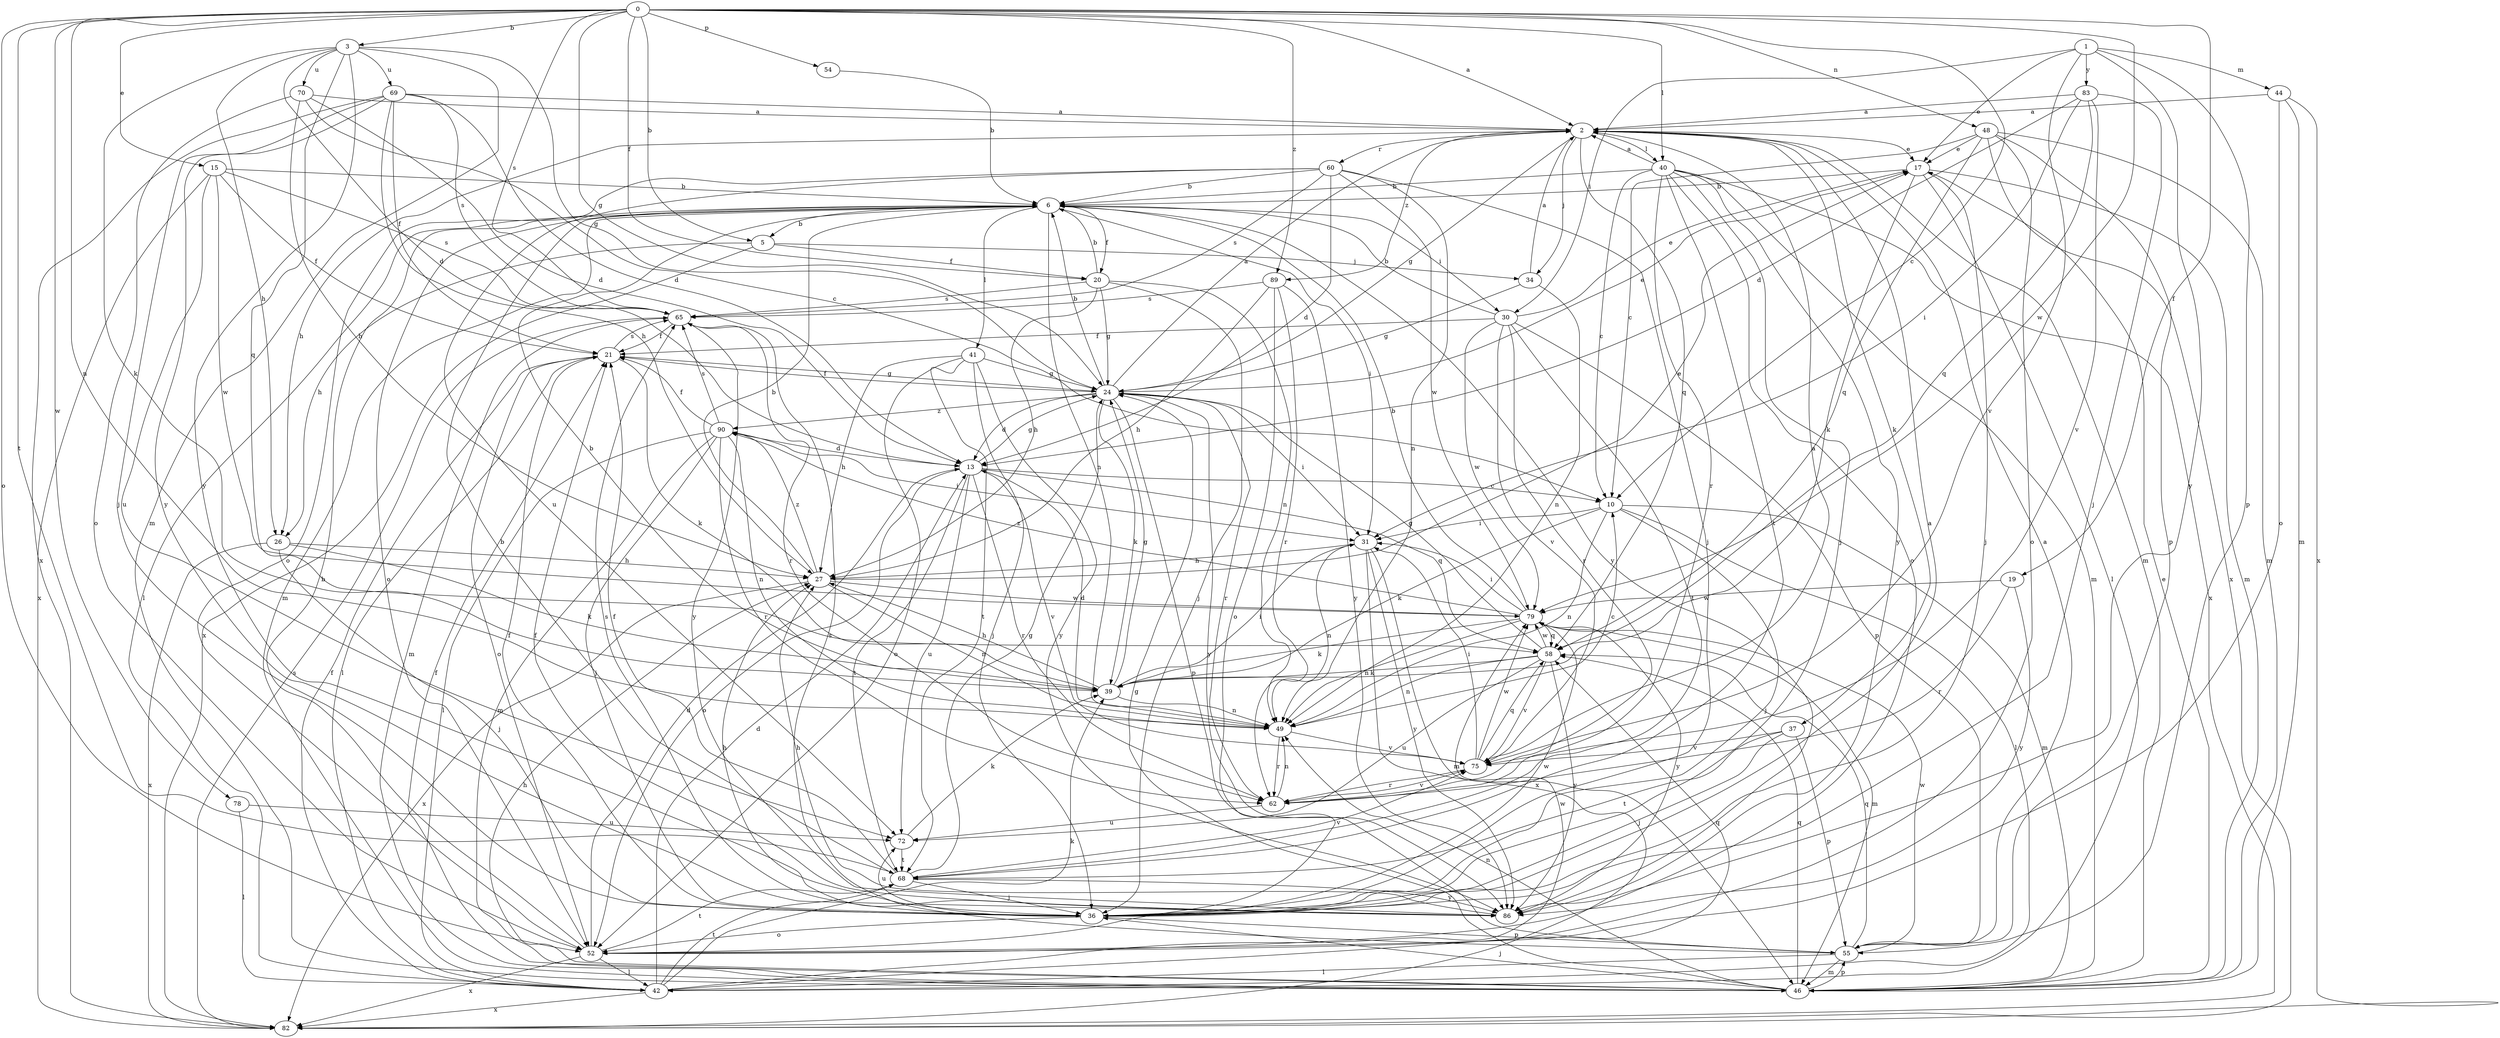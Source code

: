 strict digraph  {
0;
1;
2;
3;
5;
6;
10;
13;
15;
17;
19;
20;
21;
24;
26;
27;
30;
31;
34;
36;
37;
39;
40;
41;
42;
44;
46;
48;
49;
52;
54;
55;
58;
60;
62;
65;
68;
69;
70;
72;
75;
78;
79;
82;
83;
86;
89;
90;
0 -> 2  [label=a];
0 -> 3  [label=b];
0 -> 5  [label=b];
0 -> 10  [label=c];
0 -> 15  [label=e];
0 -> 19  [label=f];
0 -> 20  [label=f];
0 -> 24  [label=g];
0 -> 40  [label=l];
0 -> 48  [label=n];
0 -> 49  [label=n];
0 -> 52  [label=o];
0 -> 54  [label=p];
0 -> 65  [label=s];
0 -> 68  [label=t];
0 -> 78  [label=w];
0 -> 79  [label=w];
0 -> 89  [label=z];
1 -> 17  [label=e];
1 -> 30  [label=i];
1 -> 44  [label=m];
1 -> 55  [label=p];
1 -> 75  [label=v];
1 -> 83  [label=y];
1 -> 86  [label=y];
2 -> 17  [label=e];
2 -> 24  [label=g];
2 -> 26  [label=h];
2 -> 34  [label=j];
2 -> 37  [label=k];
2 -> 40  [label=l];
2 -> 46  [label=m];
2 -> 58  [label=q];
2 -> 60  [label=r];
2 -> 89  [label=z];
3 -> 13  [label=d];
3 -> 24  [label=g];
3 -> 26  [label=h];
3 -> 39  [label=k];
3 -> 46  [label=m];
3 -> 58  [label=q];
3 -> 69  [label=u];
3 -> 70  [label=u];
3 -> 86  [label=y];
5 -> 20  [label=f];
5 -> 26  [label=h];
5 -> 34  [label=j];
5 -> 82  [label=x];
6 -> 5  [label=b];
6 -> 20  [label=f];
6 -> 30  [label=i];
6 -> 31  [label=i];
6 -> 41  [label=l];
6 -> 42  [label=l];
6 -> 46  [label=m];
6 -> 49  [label=n];
6 -> 52  [label=o];
6 -> 86  [label=y];
10 -> 31  [label=i];
10 -> 36  [label=j];
10 -> 39  [label=k];
10 -> 42  [label=l];
10 -> 46  [label=m];
10 -> 49  [label=n];
13 -> 10  [label=c];
13 -> 24  [label=g];
13 -> 52  [label=o];
13 -> 58  [label=q];
13 -> 62  [label=r];
13 -> 68  [label=t];
13 -> 72  [label=u];
13 -> 75  [label=v];
15 -> 6  [label=b];
15 -> 21  [label=f];
15 -> 65  [label=s];
15 -> 72  [label=u];
15 -> 79  [label=w];
15 -> 82  [label=x];
17 -> 6  [label=b];
17 -> 36  [label=j];
17 -> 39  [label=k];
17 -> 42  [label=l];
17 -> 46  [label=m];
19 -> 62  [label=r];
19 -> 79  [label=w];
19 -> 86  [label=y];
20 -> 6  [label=b];
20 -> 24  [label=g];
20 -> 27  [label=h];
20 -> 36  [label=j];
20 -> 49  [label=n];
20 -> 65  [label=s];
21 -> 24  [label=g];
21 -> 39  [label=k];
21 -> 42  [label=l];
21 -> 52  [label=o];
21 -> 65  [label=s];
24 -> 2  [label=a];
24 -> 6  [label=b];
24 -> 13  [label=d];
24 -> 17  [label=e];
24 -> 21  [label=f];
24 -> 31  [label=i];
24 -> 39  [label=k];
24 -> 55  [label=p];
24 -> 62  [label=r];
24 -> 86  [label=y];
24 -> 90  [label=z];
26 -> 27  [label=h];
26 -> 36  [label=j];
26 -> 39  [label=k];
26 -> 82  [label=x];
27 -> 6  [label=b];
27 -> 17  [label=e];
27 -> 49  [label=n];
27 -> 79  [label=w];
27 -> 82  [label=x];
27 -> 90  [label=z];
30 -> 6  [label=b];
30 -> 17  [label=e];
30 -> 21  [label=f];
30 -> 55  [label=p];
30 -> 62  [label=r];
30 -> 68  [label=t];
30 -> 75  [label=v];
30 -> 79  [label=w];
31 -> 27  [label=h];
31 -> 46  [label=m];
31 -> 49  [label=n];
31 -> 82  [label=x];
31 -> 86  [label=y];
34 -> 2  [label=a];
34 -> 24  [label=g];
34 -> 49  [label=n];
36 -> 2  [label=a];
36 -> 21  [label=f];
36 -> 27  [label=h];
36 -> 52  [label=o];
36 -> 55  [label=p];
36 -> 65  [label=s];
36 -> 72  [label=u];
36 -> 79  [label=w];
37 -> 36  [label=j];
37 -> 55  [label=p];
37 -> 68  [label=t];
37 -> 75  [label=v];
39 -> 6  [label=b];
39 -> 24  [label=g];
39 -> 27  [label=h];
39 -> 31  [label=i];
39 -> 49  [label=n];
40 -> 2  [label=a];
40 -> 6  [label=b];
40 -> 10  [label=c];
40 -> 36  [label=j];
40 -> 46  [label=m];
40 -> 52  [label=o];
40 -> 62  [label=r];
40 -> 68  [label=t];
40 -> 82  [label=x];
40 -> 86  [label=y];
41 -> 24  [label=g];
41 -> 27  [label=h];
41 -> 36  [label=j];
41 -> 52  [label=o];
41 -> 68  [label=t];
41 -> 86  [label=y];
42 -> 13  [label=d];
42 -> 21  [label=f];
42 -> 39  [label=k];
42 -> 58  [label=q];
42 -> 68  [label=t];
42 -> 79  [label=w];
42 -> 82  [label=x];
44 -> 2  [label=a];
44 -> 46  [label=m];
44 -> 52  [label=o];
44 -> 82  [label=x];
46 -> 17  [label=e];
46 -> 21  [label=f];
46 -> 24  [label=g];
46 -> 27  [label=h];
46 -> 36  [label=j];
46 -> 49  [label=n];
46 -> 55  [label=p];
46 -> 58  [label=q];
48 -> 10  [label=c];
48 -> 17  [label=e];
48 -> 46  [label=m];
48 -> 52  [label=o];
48 -> 55  [label=p];
48 -> 58  [label=q];
48 -> 82  [label=x];
49 -> 10  [label=c];
49 -> 13  [label=d];
49 -> 62  [label=r];
49 -> 75  [label=v];
52 -> 6  [label=b];
52 -> 13  [label=d];
52 -> 42  [label=l];
52 -> 68  [label=t];
52 -> 82  [label=x];
54 -> 6  [label=b];
55 -> 2  [label=a];
55 -> 42  [label=l];
55 -> 46  [label=m];
55 -> 58  [label=q];
55 -> 65  [label=s];
55 -> 79  [label=w];
58 -> 24  [label=g];
58 -> 39  [label=k];
58 -> 49  [label=n];
58 -> 72  [label=u];
58 -> 75  [label=v];
58 -> 79  [label=w];
58 -> 86  [label=y];
60 -> 6  [label=b];
60 -> 13  [label=d];
60 -> 36  [label=j];
60 -> 49  [label=n];
60 -> 52  [label=o];
60 -> 65  [label=s];
60 -> 72  [label=u];
60 -> 79  [label=w];
62 -> 49  [label=n];
62 -> 72  [label=u];
62 -> 75  [label=v];
65 -> 21  [label=f];
65 -> 46  [label=m];
65 -> 62  [label=r];
65 -> 86  [label=y];
68 -> 6  [label=b];
68 -> 21  [label=f];
68 -> 24  [label=g];
68 -> 36  [label=j];
68 -> 75  [label=v];
68 -> 86  [label=y];
69 -> 2  [label=a];
69 -> 13  [label=d];
69 -> 21  [label=f];
69 -> 27  [label=h];
69 -> 36  [label=j];
69 -> 65  [label=s];
69 -> 82  [label=x];
69 -> 86  [label=y];
70 -> 2  [label=a];
70 -> 10  [label=c];
70 -> 13  [label=d];
70 -> 27  [label=h];
70 -> 52  [label=o];
72 -> 39  [label=k];
72 -> 68  [label=t];
75 -> 2  [label=a];
75 -> 31  [label=i];
75 -> 58  [label=q];
75 -> 62  [label=r];
75 -> 79  [label=w];
78 -> 42  [label=l];
78 -> 72  [label=u];
79 -> 6  [label=b];
79 -> 31  [label=i];
79 -> 39  [label=k];
79 -> 46  [label=m];
79 -> 49  [label=n];
79 -> 58  [label=q];
79 -> 86  [label=y];
79 -> 90  [label=z];
82 -> 65  [label=s];
83 -> 2  [label=a];
83 -> 13  [label=d];
83 -> 31  [label=i];
83 -> 36  [label=j];
83 -> 58  [label=q];
83 -> 75  [label=v];
86 -> 21  [label=f];
86 -> 27  [label=h];
89 -> 27  [label=h];
89 -> 52  [label=o];
89 -> 62  [label=r];
89 -> 65  [label=s];
89 -> 86  [label=y];
90 -> 13  [label=d];
90 -> 21  [label=f];
90 -> 31  [label=i];
90 -> 36  [label=j];
90 -> 42  [label=l];
90 -> 46  [label=m];
90 -> 49  [label=n];
90 -> 62  [label=r];
90 -> 65  [label=s];
}
